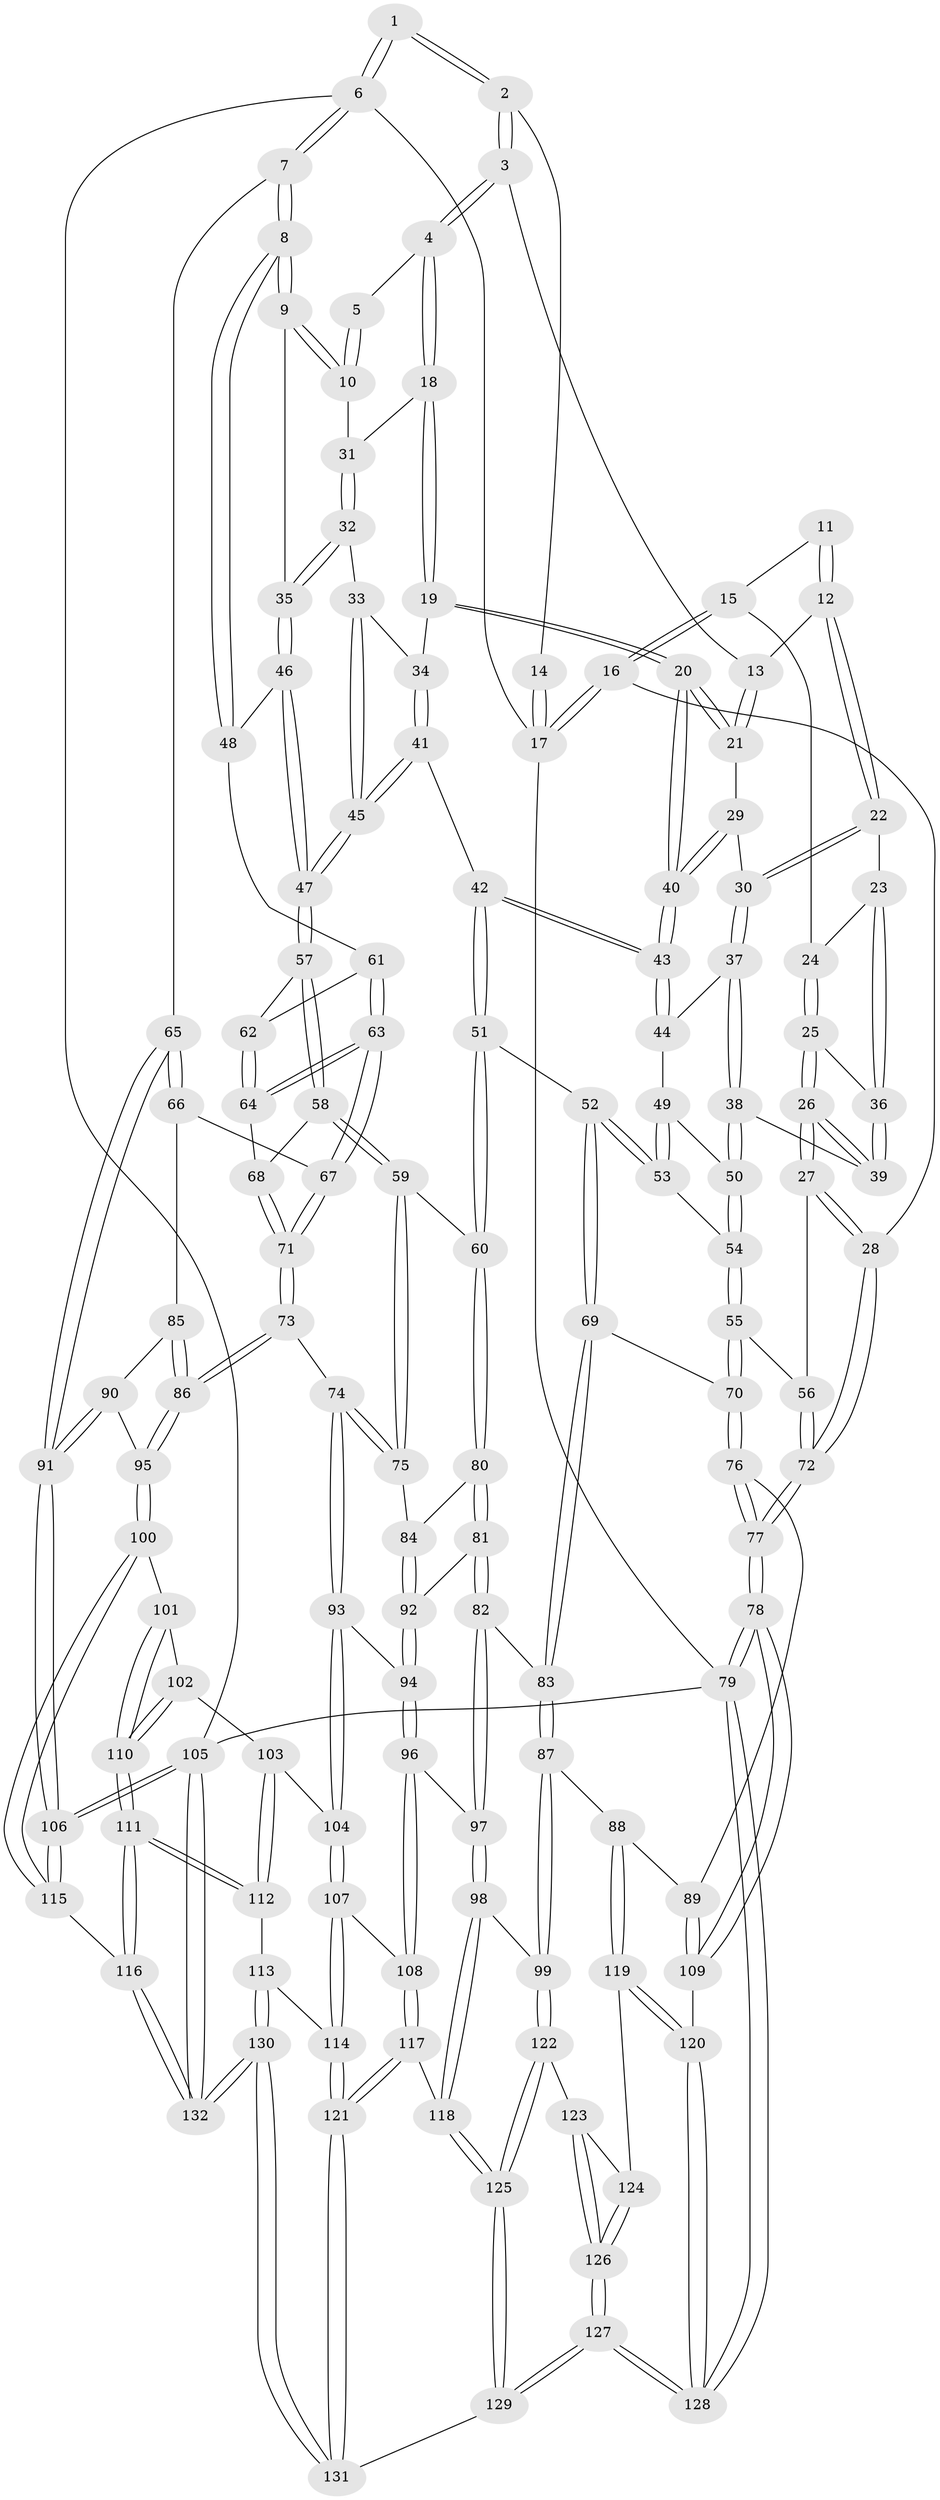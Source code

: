 // Generated by graph-tools (version 1.1) at 2025/38/03/09/25 02:38:50]
// undirected, 132 vertices, 327 edges
graph export_dot {
graph [start="1"]
  node [color=gray90,style=filled];
  1 [pos="+0.7844909810423693+0"];
  2 [pos="+0.4829026162225618+0"];
  3 [pos="+0.4783654933190632+0"];
  4 [pos="+0.6194431700801805+0.09963639092540158"];
  5 [pos="+0.781189279681042+0"];
  6 [pos="+1+0"];
  7 [pos="+1+0.21907062706897973"];
  8 [pos="+1+0.24510254267527817"];
  9 [pos="+0.9339713881041307+0.1979403774884201"];
  10 [pos="+0.7938398221572026+0.07847977052203518"];
  11 [pos="+0.19441657524782935+0"];
  12 [pos="+0.28436020275574553+0.09447860312593678"];
  13 [pos="+0.45562289481032836+0.014150417711996922"];
  14 [pos="+0.1884436274698673+0"];
  15 [pos="+0.11729872170409547+0.09067590840588091"];
  16 [pos="+0+0.028316094657525496"];
  17 [pos="+0+0"];
  18 [pos="+0.6455098618156936+0.13814649851215388"];
  19 [pos="+0.587052377560243+0.19153655887132376"];
  20 [pos="+0.5211928531709581+0.21609096918644075"];
  21 [pos="+0.4543580227529567+0.09819245771688899"];
  22 [pos="+0.26565591301518726+0.14535845647897974"];
  23 [pos="+0.24895351784922637+0.15221750390266153"];
  24 [pos="+0.12378733656402321+0.10017073622881018"];
  25 [pos="+0.09327834593617715+0.24284348334036315"];
  26 [pos="+0.05243739330163819+0.2949752871609153"];
  27 [pos="+0.022197093218000886+0.30666213115938584"];
  28 [pos="+0+0.2913829628559217"];
  29 [pos="+0.3583192235659384+0.21321762728386973"];
  30 [pos="+0.35126607772877955+0.21358320069916972"];
  31 [pos="+0.6701224801561251+0.14254275996964913"];
  32 [pos="+0.6931165052329847+0.19935503183095285"];
  33 [pos="+0.6431406393239568+0.2796137140098552"];
  34 [pos="+0.6219281526507523+0.2673631807381145"];
  35 [pos="+0.74436330067512+0.26222929789787225"];
  36 [pos="+0.22708369705871442+0.18865899734364083"];
  37 [pos="+0.32520477621248245+0.2703124293841089"];
  38 [pos="+0.23324346332422027+0.3343683043915247"];
  39 [pos="+0.22834261935942296+0.3302138763791572"];
  40 [pos="+0.48424428733323416+0.28781554475350285"];
  41 [pos="+0.5369570674114033+0.3269966024944645"];
  42 [pos="+0.49097907573370847+0.32151284392830365"];
  43 [pos="+0.4882147558601955+0.31774909395774914"];
  44 [pos="+0.3786693663572727+0.35251734286405034"];
  45 [pos="+0.6952544125286058+0.38394682196584956"];
  46 [pos="+0.7078586022117382+0.3713942817486482"];
  47 [pos="+0.6959533881921277+0.3844760994723549"];
  48 [pos="+0.9838073082415266+0.3098901887351449"];
  49 [pos="+0.36492190666145946+0.3678321717529833"];
  50 [pos="+0.23491718102142173+0.3391696870102018"];
  51 [pos="+0.4940075766846446+0.5080848480805468"];
  52 [pos="+0.3896348252181122+0.508470172098484"];
  53 [pos="+0.35423932607453773+0.457946134203171"];
  54 [pos="+0.23409586042484024+0.41896301271870995"];
  55 [pos="+0.17029100707474545+0.4976758622167007"];
  56 [pos="+0.14774150801578326+0.4919497761425225"];
  57 [pos="+0.6962256503697775+0.3988956463693267"];
  58 [pos="+0.6548629831778043+0.4848140132736008"];
  59 [pos="+0.6379523569215692+0.4990022446062609"];
  60 [pos="+0.4945261145713395+0.5084760071536253"];
  61 [pos="+0.9229136120088425+0.3984588152205284"];
  62 [pos="+0.7665491026038674+0.4303035589501982"];
  63 [pos="+0.8800043870998057+0.5155881699533014"];
  64 [pos="+0.8292337326636361+0.5019522024287058"];
  65 [pos="+1+0.562480307168055"];
  66 [pos="+0.9074530332673088+0.5845404052002175"];
  67 [pos="+0.9019497344119835+0.5814422591821166"];
  68 [pos="+0.7524752420591739+0.5371253738091087"];
  69 [pos="+0.320334510424471+0.5791643367146093"];
  70 [pos="+0.22363728194872065+0.5951807141125015"];
  71 [pos="+0.7899534427237452+0.6349877649067851"];
  72 [pos="+0+0.6367427510409333"];
  73 [pos="+0.7517324111327328+0.685316525820482"];
  74 [pos="+0.7286024460904085+0.6937885813465307"];
  75 [pos="+0.6679064088699426+0.6403977712448683"];
  76 [pos="+0.21695313881370573+0.610818823827643"];
  77 [pos="+0+0.6809212950949972"];
  78 [pos="+0+0.7421420497180989"];
  79 [pos="+0+1"];
  80 [pos="+0.49661519144340044+0.5513594766668032"];
  81 [pos="+0.4433915627129882+0.6902050965720563"];
  82 [pos="+0.428486798068517+0.701162763850804"];
  83 [pos="+0.39951117437747224+0.7092559310335877"];
  84 [pos="+0.575011955800186+0.6638749839450745"];
  85 [pos="+0.9167787009910148+0.6534802153939625"];
  86 [pos="+0.8789465168071144+0.7594847853158785"];
  87 [pos="+0.3220027329670305+0.8138944438158067"];
  88 [pos="+0.2737306622375407+0.7901233046663128"];
  89 [pos="+0.21402514715365673+0.7296758370899079"];
  90 [pos="+0.9902550155980524+0.71102209812189"];
  91 [pos="+1+0.7041706724847422"];
  92 [pos="+0.5528825859055907+0.7073271736275404"];
  93 [pos="+0.7122833689011232+0.7339290168870005"];
  94 [pos="+0.5609811958981937+0.7312542575821448"];
  95 [pos="+0.8930450415480511+0.7865394675355394"];
  96 [pos="+0.5513812694582029+0.8075597902607673"];
  97 [pos="+0.5062443156241132+0.7947261132121167"];
  98 [pos="+0.3753731763656149+0.8456316974571184"];
  99 [pos="+0.32823338962663035+0.8284612490182724"];
  100 [pos="+0.8935444054664683+0.7900513672522225"];
  101 [pos="+0.8907212893899302+0.7933350700073636"];
  102 [pos="+0.7522506712428175+0.8022699996894468"];
  103 [pos="+0.7295651712757683+0.7898132869432152"];
  104 [pos="+0.7072677450202682+0.7712969041400815"];
  105 [pos="+1+1"];
  106 [pos="+1+1"];
  107 [pos="+0.6461074377756998+0.8434356348648647"];
  108 [pos="+0.5624662140720831+0.8265738427231503"];
  109 [pos="+0+0.7968663498127039"];
  110 [pos="+0.8347522191434623+0.8888553334644698"];
  111 [pos="+0.8301125235356225+0.9164978416097288"];
  112 [pos="+0.7684866335496537+0.9245035278341566"];
  113 [pos="+0.7554277363449448+0.9289123508430164"];
  114 [pos="+0.6594545301714093+0.8863889463921267"];
  115 [pos="+1+0.9687050650097271"];
  116 [pos="+0.8372738741407477+0.9248896022597806"];
  117 [pos="+0.5267871477195776+0.8778331310815448"];
  118 [pos="+0.4788145079285159+0.921539356972773"];
  119 [pos="+0.13033290338935655+0.8983110822256678"];
  120 [pos="+0.03126762870809944+0.8659856173973549"];
  121 [pos="+0.6232317264639724+0.9665763808377885"];
  122 [pos="+0.3201073862193678+0.8563004669116624"];
  123 [pos="+0.3133917023564925+0.8711071526981458"];
  124 [pos="+0.1401671565334083+0.9096143437083345"];
  125 [pos="+0.498161737147664+1"];
  126 [pos="+0.2431745453111854+1"];
  127 [pos="+0.2519282120311661+1"];
  128 [pos="+0.14541025712450434+1"];
  129 [pos="+0.5142713034739496+1"];
  130 [pos="+0.6296546983979902+1"];
  131 [pos="+0.5642812005035847+1"];
  132 [pos="+0.8659710224330815+1"];
  1 -- 2;
  1 -- 2;
  1 -- 6;
  1 -- 6;
  2 -- 3;
  2 -- 3;
  2 -- 14;
  3 -- 4;
  3 -- 4;
  3 -- 13;
  4 -- 5;
  4 -- 18;
  4 -- 18;
  5 -- 10;
  5 -- 10;
  6 -- 7;
  6 -- 7;
  6 -- 17;
  6 -- 105;
  7 -- 8;
  7 -- 8;
  7 -- 65;
  8 -- 9;
  8 -- 9;
  8 -- 48;
  8 -- 48;
  9 -- 10;
  9 -- 10;
  9 -- 35;
  10 -- 31;
  11 -- 12;
  11 -- 12;
  11 -- 15;
  12 -- 13;
  12 -- 22;
  12 -- 22;
  13 -- 21;
  13 -- 21;
  14 -- 17;
  14 -- 17;
  15 -- 16;
  15 -- 16;
  15 -- 24;
  16 -- 17;
  16 -- 17;
  16 -- 28;
  17 -- 79;
  18 -- 19;
  18 -- 19;
  18 -- 31;
  19 -- 20;
  19 -- 20;
  19 -- 34;
  20 -- 21;
  20 -- 21;
  20 -- 40;
  20 -- 40;
  21 -- 29;
  22 -- 23;
  22 -- 30;
  22 -- 30;
  23 -- 24;
  23 -- 36;
  23 -- 36;
  24 -- 25;
  24 -- 25;
  25 -- 26;
  25 -- 26;
  25 -- 36;
  26 -- 27;
  26 -- 27;
  26 -- 39;
  26 -- 39;
  27 -- 28;
  27 -- 28;
  27 -- 56;
  28 -- 72;
  28 -- 72;
  29 -- 30;
  29 -- 40;
  29 -- 40;
  30 -- 37;
  30 -- 37;
  31 -- 32;
  31 -- 32;
  32 -- 33;
  32 -- 35;
  32 -- 35;
  33 -- 34;
  33 -- 45;
  33 -- 45;
  34 -- 41;
  34 -- 41;
  35 -- 46;
  35 -- 46;
  36 -- 39;
  36 -- 39;
  37 -- 38;
  37 -- 38;
  37 -- 44;
  38 -- 39;
  38 -- 50;
  38 -- 50;
  40 -- 43;
  40 -- 43;
  41 -- 42;
  41 -- 45;
  41 -- 45;
  42 -- 43;
  42 -- 43;
  42 -- 51;
  42 -- 51;
  43 -- 44;
  43 -- 44;
  44 -- 49;
  45 -- 47;
  45 -- 47;
  46 -- 47;
  46 -- 47;
  46 -- 48;
  47 -- 57;
  47 -- 57;
  48 -- 61;
  49 -- 50;
  49 -- 53;
  49 -- 53;
  50 -- 54;
  50 -- 54;
  51 -- 52;
  51 -- 60;
  51 -- 60;
  52 -- 53;
  52 -- 53;
  52 -- 69;
  52 -- 69;
  53 -- 54;
  54 -- 55;
  54 -- 55;
  55 -- 56;
  55 -- 70;
  55 -- 70;
  56 -- 72;
  56 -- 72;
  57 -- 58;
  57 -- 58;
  57 -- 62;
  58 -- 59;
  58 -- 59;
  58 -- 68;
  59 -- 60;
  59 -- 75;
  59 -- 75;
  60 -- 80;
  60 -- 80;
  61 -- 62;
  61 -- 63;
  61 -- 63;
  62 -- 64;
  62 -- 64;
  63 -- 64;
  63 -- 64;
  63 -- 67;
  63 -- 67;
  64 -- 68;
  65 -- 66;
  65 -- 66;
  65 -- 91;
  65 -- 91;
  66 -- 67;
  66 -- 85;
  67 -- 71;
  67 -- 71;
  68 -- 71;
  68 -- 71;
  69 -- 70;
  69 -- 83;
  69 -- 83;
  70 -- 76;
  70 -- 76;
  71 -- 73;
  71 -- 73;
  72 -- 77;
  72 -- 77;
  73 -- 74;
  73 -- 86;
  73 -- 86;
  74 -- 75;
  74 -- 75;
  74 -- 93;
  74 -- 93;
  75 -- 84;
  76 -- 77;
  76 -- 77;
  76 -- 89;
  77 -- 78;
  77 -- 78;
  78 -- 79;
  78 -- 79;
  78 -- 109;
  78 -- 109;
  79 -- 128;
  79 -- 128;
  79 -- 105;
  80 -- 81;
  80 -- 81;
  80 -- 84;
  81 -- 82;
  81 -- 82;
  81 -- 92;
  82 -- 83;
  82 -- 97;
  82 -- 97;
  83 -- 87;
  83 -- 87;
  84 -- 92;
  84 -- 92;
  85 -- 86;
  85 -- 86;
  85 -- 90;
  86 -- 95;
  86 -- 95;
  87 -- 88;
  87 -- 99;
  87 -- 99;
  88 -- 89;
  88 -- 119;
  88 -- 119;
  89 -- 109;
  89 -- 109;
  90 -- 91;
  90 -- 91;
  90 -- 95;
  91 -- 106;
  91 -- 106;
  92 -- 94;
  92 -- 94;
  93 -- 94;
  93 -- 104;
  93 -- 104;
  94 -- 96;
  94 -- 96;
  95 -- 100;
  95 -- 100;
  96 -- 97;
  96 -- 108;
  96 -- 108;
  97 -- 98;
  97 -- 98;
  98 -- 99;
  98 -- 118;
  98 -- 118;
  99 -- 122;
  99 -- 122;
  100 -- 101;
  100 -- 115;
  100 -- 115;
  101 -- 102;
  101 -- 110;
  101 -- 110;
  102 -- 103;
  102 -- 110;
  102 -- 110;
  103 -- 104;
  103 -- 112;
  103 -- 112;
  104 -- 107;
  104 -- 107;
  105 -- 106;
  105 -- 106;
  105 -- 132;
  105 -- 132;
  106 -- 115;
  106 -- 115;
  107 -- 108;
  107 -- 114;
  107 -- 114;
  108 -- 117;
  108 -- 117;
  109 -- 120;
  110 -- 111;
  110 -- 111;
  111 -- 112;
  111 -- 112;
  111 -- 116;
  111 -- 116;
  112 -- 113;
  113 -- 114;
  113 -- 130;
  113 -- 130;
  114 -- 121;
  114 -- 121;
  115 -- 116;
  116 -- 132;
  116 -- 132;
  117 -- 118;
  117 -- 121;
  117 -- 121;
  118 -- 125;
  118 -- 125;
  119 -- 120;
  119 -- 120;
  119 -- 124;
  120 -- 128;
  120 -- 128;
  121 -- 131;
  121 -- 131;
  122 -- 123;
  122 -- 125;
  122 -- 125;
  123 -- 124;
  123 -- 126;
  123 -- 126;
  124 -- 126;
  124 -- 126;
  125 -- 129;
  125 -- 129;
  126 -- 127;
  126 -- 127;
  127 -- 128;
  127 -- 128;
  127 -- 129;
  127 -- 129;
  129 -- 131;
  130 -- 131;
  130 -- 131;
  130 -- 132;
  130 -- 132;
}
